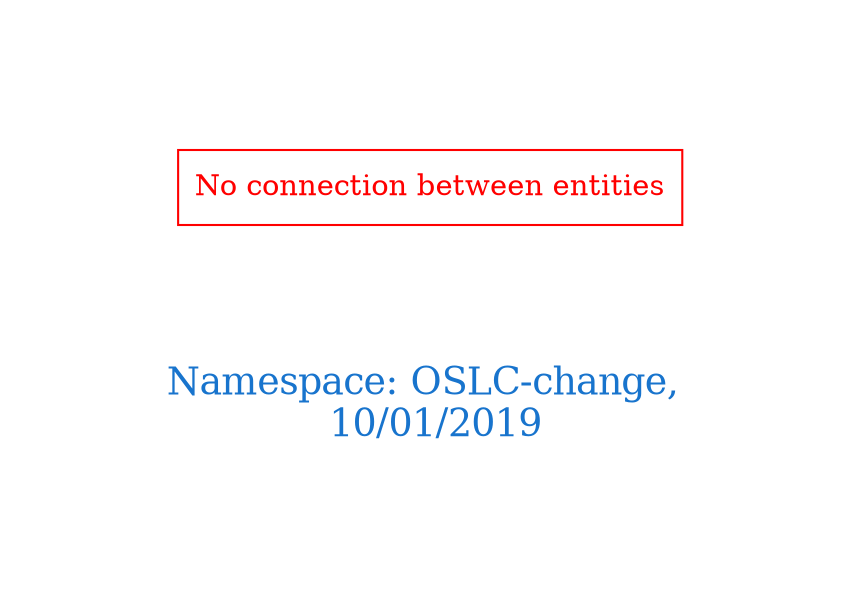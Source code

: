 digraph OGIT_ontology {
 graph [ rankdir= LR,pad=1 
fontsize = 18,
fontcolor= dodgerblue3,label = "\n\n\nNamespace: OSLC-change, \n 10/01/2019"];
node[shape=polygon];
edge [  color="gray81"];

"No connection between entities" [fontcolor = "red",color="red", shape="polygon"]
}
